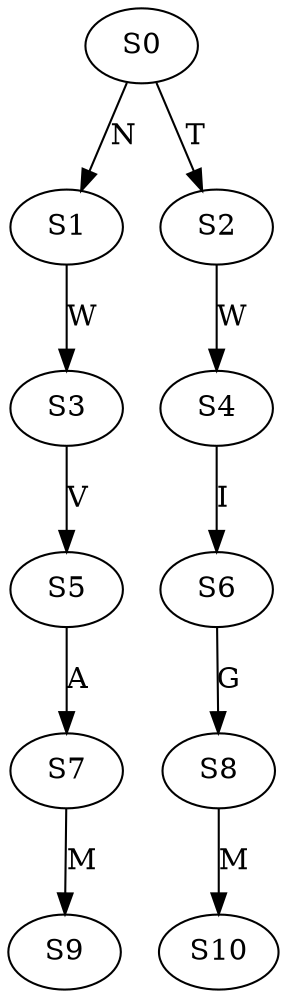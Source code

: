 strict digraph  {
	S0 -> S1 [ label = N ];
	S0 -> S2 [ label = T ];
	S1 -> S3 [ label = W ];
	S2 -> S4 [ label = W ];
	S3 -> S5 [ label = V ];
	S4 -> S6 [ label = I ];
	S5 -> S7 [ label = A ];
	S6 -> S8 [ label = G ];
	S7 -> S9 [ label = M ];
	S8 -> S10 [ label = M ];
}
